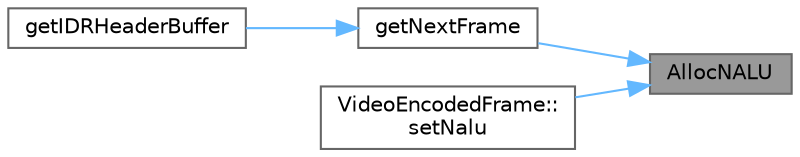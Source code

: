 digraph "AllocNALU"
{
 // LATEX_PDF_SIZE
  bgcolor="transparent";
  edge [fontname=Helvetica,fontsize=10,labelfontname=Helvetica,labelfontsize=10];
  node [fontname=Helvetica,fontsize=10,shape=box,height=0.2,width=0.4];
  rankdir="RL";
  Node1 [id="Node000001",label="AllocNALU",height=0.2,width=0.4,color="gray40", fillcolor="grey60", style="filled", fontcolor="black",tooltip="分配 NAL 单元"];
  Node1 -> Node2 [id="edge1_Node000001_Node000002",dir="back",color="steelblue1",style="solid",tooltip=" "];
  Node2 [id="Node000002",label="getNextFrame",height=0.2,width=0.4,color="grey40", fillcolor="white", style="filled",URL="$class_n_a_l_u_parsing.html#ae2ee3ba1da32008746201e4035c4c755",tooltip="获取下一帧"];
  Node2 -> Node3 [id="edge2_Node000002_Node000003",dir="back",color="steelblue1",style="solid",tooltip=" "];
  Node3 [id="Node000003",label="getIDRHeaderBuffer",height=0.2,width=0.4,color="grey40", fillcolor="white", style="filled",URL="$class_n_a_l_u_parsing.html#af8bd99bedfc1eccaef18482206b8cdc6",tooltip="获取 IDR 帧头部信息"];
  Node1 -> Node4 [id="edge3_Node000001_Node000004",dir="back",color="steelblue1",style="solid",tooltip=" "];
  Node4 [id="Node000004",label="VideoEncodedFrame::\lsetNalu",height=0.2,width=0.4,color="grey40", fillcolor="white", style="filled",URL="$class_video_encoded_frame.html#a5f3dc3ef4cf63c671fee594187671ec5",tooltip="设置 NAL 单元（从缓冲区）"];
}

